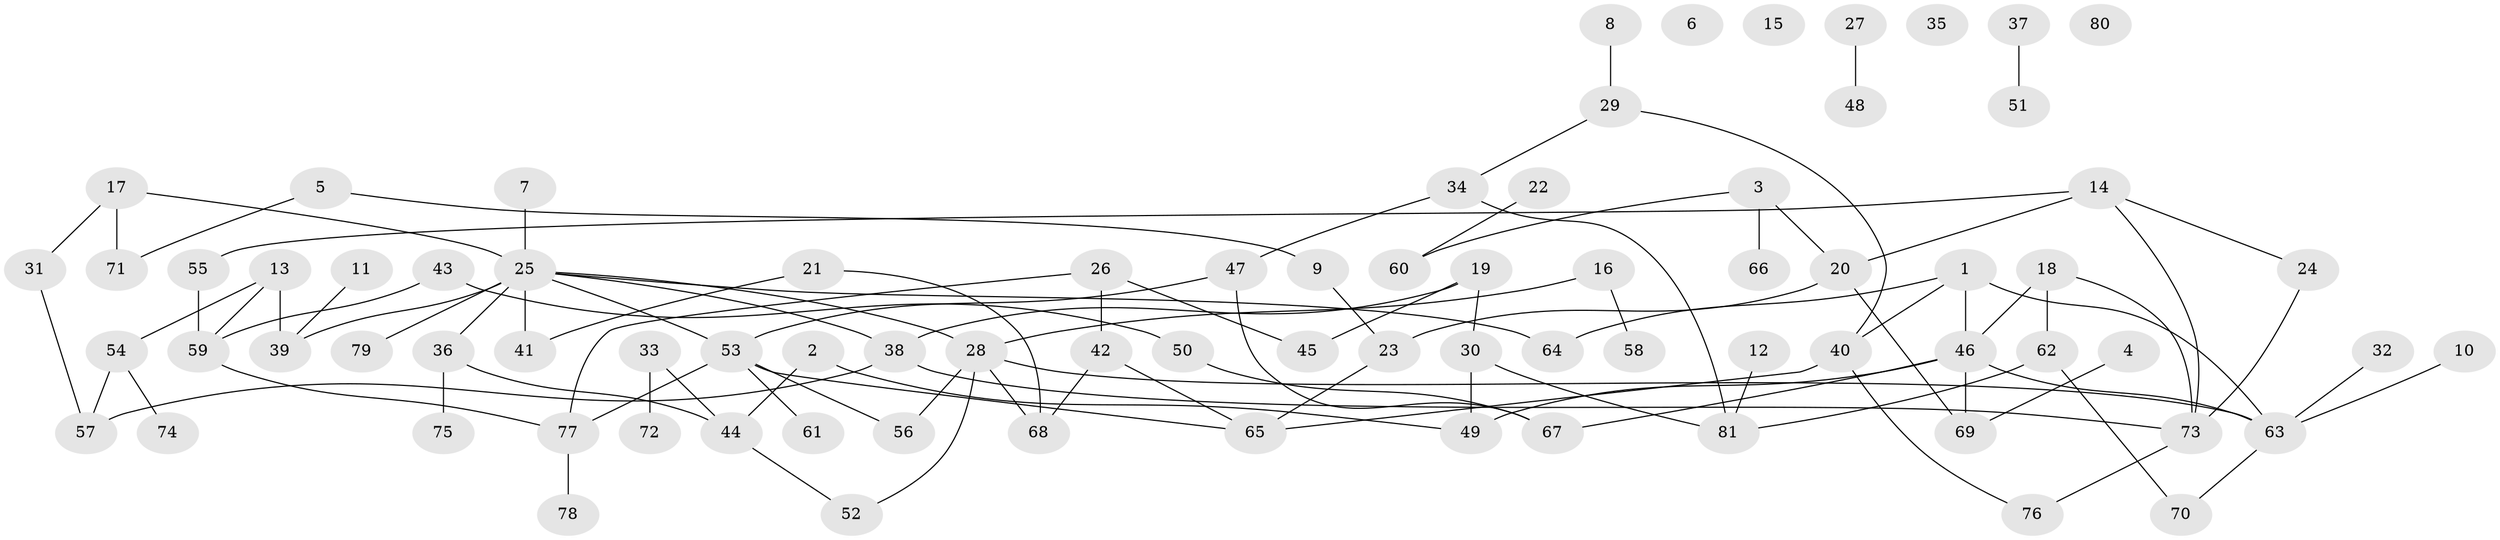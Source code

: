 // coarse degree distribution, {4: 0.1875, 2: 0.125, 0: 0.1875, 12: 0.03125, 9: 0.0625, 1: 0.21875, 3: 0.15625, 8: 0.03125}
// Generated by graph-tools (version 1.1) at 2025/16/03/04/25 18:16:25]
// undirected, 81 vertices, 101 edges
graph export_dot {
graph [start="1"]
  node [color=gray90,style=filled];
  1;
  2;
  3;
  4;
  5;
  6;
  7;
  8;
  9;
  10;
  11;
  12;
  13;
  14;
  15;
  16;
  17;
  18;
  19;
  20;
  21;
  22;
  23;
  24;
  25;
  26;
  27;
  28;
  29;
  30;
  31;
  32;
  33;
  34;
  35;
  36;
  37;
  38;
  39;
  40;
  41;
  42;
  43;
  44;
  45;
  46;
  47;
  48;
  49;
  50;
  51;
  52;
  53;
  54;
  55;
  56;
  57;
  58;
  59;
  60;
  61;
  62;
  63;
  64;
  65;
  66;
  67;
  68;
  69;
  70;
  71;
  72;
  73;
  74;
  75;
  76;
  77;
  78;
  79;
  80;
  81;
  1 -- 40;
  1 -- 46;
  1 -- 63;
  1 -- 64;
  2 -- 44;
  2 -- 49;
  3 -- 20;
  3 -- 60;
  3 -- 66;
  4 -- 69;
  5 -- 9;
  5 -- 71;
  7 -- 25;
  8 -- 29;
  9 -- 23;
  10 -- 63;
  11 -- 39;
  12 -- 81;
  13 -- 39;
  13 -- 54;
  13 -- 59;
  14 -- 20;
  14 -- 24;
  14 -- 55;
  14 -- 73;
  16 -- 28;
  16 -- 58;
  17 -- 25;
  17 -- 31;
  17 -- 71;
  18 -- 46;
  18 -- 62;
  18 -- 73;
  19 -- 30;
  19 -- 38;
  19 -- 45;
  20 -- 23;
  20 -- 69;
  21 -- 41;
  21 -- 68;
  22 -- 60;
  23 -- 65;
  24 -- 73;
  25 -- 28;
  25 -- 36;
  25 -- 38;
  25 -- 39;
  25 -- 41;
  25 -- 53;
  25 -- 64;
  25 -- 79;
  26 -- 42;
  26 -- 45;
  26 -- 77;
  27 -- 48;
  28 -- 52;
  28 -- 56;
  28 -- 63;
  28 -- 68;
  29 -- 34;
  29 -- 40;
  30 -- 49;
  30 -- 81;
  31 -- 57;
  32 -- 63;
  33 -- 44;
  33 -- 72;
  34 -- 47;
  34 -- 81;
  36 -- 44;
  36 -- 75;
  37 -- 51;
  38 -- 57;
  38 -- 73;
  40 -- 65;
  40 -- 76;
  42 -- 65;
  42 -- 68;
  43 -- 50;
  43 -- 59;
  44 -- 52;
  46 -- 49;
  46 -- 63;
  46 -- 67;
  46 -- 69;
  47 -- 53;
  47 -- 67;
  50 -- 67;
  53 -- 56;
  53 -- 61;
  53 -- 65;
  53 -- 77;
  54 -- 57;
  54 -- 74;
  55 -- 59;
  59 -- 77;
  62 -- 70;
  62 -- 81;
  63 -- 70;
  73 -- 76;
  77 -- 78;
}
